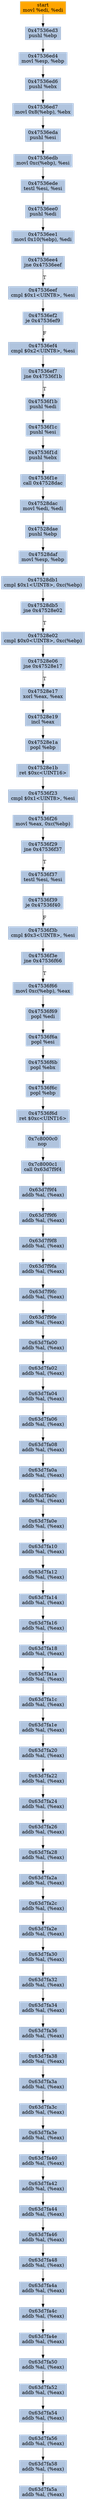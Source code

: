digraph G {
node[shape=rectangle,style=filled,fillcolor=lightsteelblue,color=lightsteelblue]
bgcolor="transparent"
a0x47536ed1movl_edi_edi[label="start\nmovl %edi, %edi",color="lightgrey",fillcolor="orange"];
a0x47536ed3pushl_ebp[label="0x47536ed3\npushl %ebp"];
a0x47536ed4movl_esp_ebp[label="0x47536ed4\nmovl %esp, %ebp"];
a0x47536ed6pushl_ebx[label="0x47536ed6\npushl %ebx"];
a0x47536ed7movl_0x8ebp__ebx[label="0x47536ed7\nmovl 0x8(%ebp), %ebx"];
a0x47536edapushl_esi[label="0x47536eda\npushl %esi"];
a0x47536edbmovl_0xcebp__esi[label="0x47536edb\nmovl 0xc(%ebp), %esi"];
a0x47536edetestl_esi_esi[label="0x47536ede\ntestl %esi, %esi"];
a0x47536ee0pushl_edi[label="0x47536ee0\npushl %edi"];
a0x47536ee1movl_0x10ebp__edi[label="0x47536ee1\nmovl 0x10(%ebp), %edi"];
a0x47536ee4jne_0x47536eef[label="0x47536ee4\njne 0x47536eef"];
a0x47536eefcmpl_0x1UINT8_esi[label="0x47536eef\ncmpl $0x1<UINT8>, %esi"];
a0x47536ef2je_0x47536ef9[label="0x47536ef2\nje 0x47536ef9"];
a0x47536ef4cmpl_0x2UINT8_esi[label="0x47536ef4\ncmpl $0x2<UINT8>, %esi"];
a0x47536ef7jne_0x47536f1b[label="0x47536ef7\njne 0x47536f1b"];
a0x47536f1bpushl_edi[label="0x47536f1b\npushl %edi"];
a0x47536f1cpushl_esi[label="0x47536f1c\npushl %esi"];
a0x47536f1dpushl_ebx[label="0x47536f1d\npushl %ebx"];
a0x47536f1ecall_0x47528dac[label="0x47536f1e\ncall 0x47528dac"];
a0x47528dacmovl_edi_edi[label="0x47528dac\nmovl %edi, %edi"];
a0x47528daepushl_ebp[label="0x47528dae\npushl %ebp"];
a0x47528dafmovl_esp_ebp[label="0x47528daf\nmovl %esp, %ebp"];
a0x47528db1cmpl_0x1UINT8_0xcebp_[label="0x47528db1\ncmpl $0x1<UINT8>, 0xc(%ebp)"];
a0x47528db5jne_0x47528e02[label="0x47528db5\njne 0x47528e02"];
a0x47528e02cmpl_0x0UINT8_0xcebp_[label="0x47528e02\ncmpl $0x0<UINT8>, 0xc(%ebp)"];
a0x47528e06jne_0x47528e17[label="0x47528e06\njne 0x47528e17"];
a0x47528e17xorl_eax_eax[label="0x47528e17\nxorl %eax, %eax"];
a0x47528e19incl_eax[label="0x47528e19\nincl %eax"];
a0x47528e1apopl_ebp[label="0x47528e1a\npopl %ebp"];
a0x47528e1bret_0xcUINT16[label="0x47528e1b\nret $0xc<UINT16>"];
a0x47536f23cmpl_0x1UINT8_esi[label="0x47536f23\ncmpl $0x1<UINT8>, %esi"];
a0x47536f26movl_eax_0xcebp_[label="0x47536f26\nmovl %eax, 0xc(%ebp)"];
a0x47536f29jne_0x47536f37[label="0x47536f29\njne 0x47536f37"];
a0x47536f37testl_esi_esi[label="0x47536f37\ntestl %esi, %esi"];
a0x47536f39je_0x47536f40[label="0x47536f39\nje 0x47536f40"];
a0x47536f3bcmpl_0x3UINT8_esi[label="0x47536f3b\ncmpl $0x3<UINT8>, %esi"];
a0x47536f3ejne_0x47536f66[label="0x47536f3e\njne 0x47536f66"];
a0x47536f66movl_0xcebp__eax[label="0x47536f66\nmovl 0xc(%ebp), %eax"];
a0x47536f69popl_edi[label="0x47536f69\npopl %edi"];
a0x47536f6apopl_esi[label="0x47536f6a\npopl %esi"];
a0x47536f6bpopl_ebx[label="0x47536f6b\npopl %ebx"];
a0x47536f6cpopl_ebp[label="0x47536f6c\npopl %ebp"];
a0x47536f6dret_0xcUINT16[label="0x47536f6d\nret $0xc<UINT16>"];
a0x7c8000c0nop_[label="0x7c8000c0\nnop "];
a0x7c8000c1call_0x63d7f9f4[label="0x7c8000c1\ncall 0x63d7f9f4"];
a0x63d7f9f4addb_al_eax_[label="0x63d7f9f4\naddb %al, (%eax)"];
a0x63d7f9f6addb_al_eax_[label="0x63d7f9f6\naddb %al, (%eax)"];
a0x63d7f9f8addb_al_eax_[label="0x63d7f9f8\naddb %al, (%eax)"];
a0x63d7f9faaddb_al_eax_[label="0x63d7f9fa\naddb %al, (%eax)"];
a0x63d7f9fcaddb_al_eax_[label="0x63d7f9fc\naddb %al, (%eax)"];
a0x63d7f9feaddb_al_eax_[label="0x63d7f9fe\naddb %al, (%eax)"];
a0x63d7fa00addb_al_eax_[label="0x63d7fa00\naddb %al, (%eax)"];
a0x63d7fa02addb_al_eax_[label="0x63d7fa02\naddb %al, (%eax)"];
a0x63d7fa04addb_al_eax_[label="0x63d7fa04\naddb %al, (%eax)"];
a0x63d7fa06addb_al_eax_[label="0x63d7fa06\naddb %al, (%eax)"];
a0x63d7fa08addb_al_eax_[label="0x63d7fa08\naddb %al, (%eax)"];
a0x63d7fa0aaddb_al_eax_[label="0x63d7fa0a\naddb %al, (%eax)"];
a0x63d7fa0caddb_al_eax_[label="0x63d7fa0c\naddb %al, (%eax)"];
a0x63d7fa0eaddb_al_eax_[label="0x63d7fa0e\naddb %al, (%eax)"];
a0x63d7fa10addb_al_eax_[label="0x63d7fa10\naddb %al, (%eax)"];
a0x63d7fa12addb_al_eax_[label="0x63d7fa12\naddb %al, (%eax)"];
a0x63d7fa14addb_al_eax_[label="0x63d7fa14\naddb %al, (%eax)"];
a0x63d7fa16addb_al_eax_[label="0x63d7fa16\naddb %al, (%eax)"];
a0x63d7fa18addb_al_eax_[label="0x63d7fa18\naddb %al, (%eax)"];
a0x63d7fa1aaddb_al_eax_[label="0x63d7fa1a\naddb %al, (%eax)"];
a0x63d7fa1caddb_al_eax_[label="0x63d7fa1c\naddb %al, (%eax)"];
a0x63d7fa1eaddb_al_eax_[label="0x63d7fa1e\naddb %al, (%eax)"];
a0x63d7fa20addb_al_eax_[label="0x63d7fa20\naddb %al, (%eax)"];
a0x63d7fa22addb_al_eax_[label="0x63d7fa22\naddb %al, (%eax)"];
a0x63d7fa24addb_al_eax_[label="0x63d7fa24\naddb %al, (%eax)"];
a0x63d7fa26addb_al_eax_[label="0x63d7fa26\naddb %al, (%eax)"];
a0x63d7fa28addb_al_eax_[label="0x63d7fa28\naddb %al, (%eax)"];
a0x63d7fa2aaddb_al_eax_[label="0x63d7fa2a\naddb %al, (%eax)"];
a0x63d7fa2caddb_al_eax_[label="0x63d7fa2c\naddb %al, (%eax)"];
a0x63d7fa2eaddb_al_eax_[label="0x63d7fa2e\naddb %al, (%eax)"];
a0x63d7fa30addb_al_eax_[label="0x63d7fa30\naddb %al, (%eax)"];
a0x63d7fa32addb_al_eax_[label="0x63d7fa32\naddb %al, (%eax)"];
a0x63d7fa34addb_al_eax_[label="0x63d7fa34\naddb %al, (%eax)"];
a0x63d7fa36addb_al_eax_[label="0x63d7fa36\naddb %al, (%eax)"];
a0x63d7fa38addb_al_eax_[label="0x63d7fa38\naddb %al, (%eax)"];
a0x63d7fa3aaddb_al_eax_[label="0x63d7fa3a\naddb %al, (%eax)"];
a0x63d7fa3caddb_al_eax_[label="0x63d7fa3c\naddb %al, (%eax)"];
a0x63d7fa3eaddb_al_eax_[label="0x63d7fa3e\naddb %al, (%eax)"];
a0x63d7fa40addb_al_eax_[label="0x63d7fa40\naddb %al, (%eax)"];
a0x63d7fa42addb_al_eax_[label="0x63d7fa42\naddb %al, (%eax)"];
a0x63d7fa44addb_al_eax_[label="0x63d7fa44\naddb %al, (%eax)"];
a0x63d7fa46addb_al_eax_[label="0x63d7fa46\naddb %al, (%eax)"];
a0x63d7fa48addb_al_eax_[label="0x63d7fa48\naddb %al, (%eax)"];
a0x63d7fa4aaddb_al_eax_[label="0x63d7fa4a\naddb %al, (%eax)"];
a0x63d7fa4caddb_al_eax_[label="0x63d7fa4c\naddb %al, (%eax)"];
a0x63d7fa4eaddb_al_eax_[label="0x63d7fa4e\naddb %al, (%eax)"];
a0x63d7fa50addb_al_eax_[label="0x63d7fa50\naddb %al, (%eax)"];
a0x63d7fa52addb_al_eax_[label="0x63d7fa52\naddb %al, (%eax)"];
a0x63d7fa54addb_al_eax_[label="0x63d7fa54\naddb %al, (%eax)"];
a0x63d7fa56addb_al_eax_[label="0x63d7fa56\naddb %al, (%eax)"];
a0x63d7fa58addb_al_eax_[label="0x63d7fa58\naddb %al, (%eax)"];
a0x63d7fa5aaddb_al_eax_[label="0x63d7fa5a\naddb %al, (%eax)"];
a0x47536ed1movl_edi_edi -> a0x47536ed3pushl_ebp [color="#000000"];
a0x47536ed3pushl_ebp -> a0x47536ed4movl_esp_ebp [color="#000000"];
a0x47536ed4movl_esp_ebp -> a0x47536ed6pushl_ebx [color="#000000"];
a0x47536ed6pushl_ebx -> a0x47536ed7movl_0x8ebp__ebx [color="#000000"];
a0x47536ed7movl_0x8ebp__ebx -> a0x47536edapushl_esi [color="#000000"];
a0x47536edapushl_esi -> a0x47536edbmovl_0xcebp__esi [color="#000000"];
a0x47536edbmovl_0xcebp__esi -> a0x47536edetestl_esi_esi [color="#000000"];
a0x47536edetestl_esi_esi -> a0x47536ee0pushl_edi [color="#000000"];
a0x47536ee0pushl_edi -> a0x47536ee1movl_0x10ebp__edi [color="#000000"];
a0x47536ee1movl_0x10ebp__edi -> a0x47536ee4jne_0x47536eef [color="#000000"];
a0x47536ee4jne_0x47536eef -> a0x47536eefcmpl_0x1UINT8_esi [color="#000000",label="T"];
a0x47536eefcmpl_0x1UINT8_esi -> a0x47536ef2je_0x47536ef9 [color="#000000"];
a0x47536ef2je_0x47536ef9 -> a0x47536ef4cmpl_0x2UINT8_esi [color="#000000",label="F"];
a0x47536ef4cmpl_0x2UINT8_esi -> a0x47536ef7jne_0x47536f1b [color="#000000"];
a0x47536ef7jne_0x47536f1b -> a0x47536f1bpushl_edi [color="#000000",label="T"];
a0x47536f1bpushl_edi -> a0x47536f1cpushl_esi [color="#000000"];
a0x47536f1cpushl_esi -> a0x47536f1dpushl_ebx [color="#000000"];
a0x47536f1dpushl_ebx -> a0x47536f1ecall_0x47528dac [color="#000000"];
a0x47536f1ecall_0x47528dac -> a0x47528dacmovl_edi_edi [color="#000000"];
a0x47528dacmovl_edi_edi -> a0x47528daepushl_ebp [color="#000000"];
a0x47528daepushl_ebp -> a0x47528dafmovl_esp_ebp [color="#000000"];
a0x47528dafmovl_esp_ebp -> a0x47528db1cmpl_0x1UINT8_0xcebp_ [color="#000000"];
a0x47528db1cmpl_0x1UINT8_0xcebp_ -> a0x47528db5jne_0x47528e02 [color="#000000"];
a0x47528db5jne_0x47528e02 -> a0x47528e02cmpl_0x0UINT8_0xcebp_ [color="#000000",label="T"];
a0x47528e02cmpl_0x0UINT8_0xcebp_ -> a0x47528e06jne_0x47528e17 [color="#000000"];
a0x47528e06jne_0x47528e17 -> a0x47528e17xorl_eax_eax [color="#000000",label="T"];
a0x47528e17xorl_eax_eax -> a0x47528e19incl_eax [color="#000000"];
a0x47528e19incl_eax -> a0x47528e1apopl_ebp [color="#000000"];
a0x47528e1apopl_ebp -> a0x47528e1bret_0xcUINT16 [color="#000000"];
a0x47528e1bret_0xcUINT16 -> a0x47536f23cmpl_0x1UINT8_esi [color="#000000"];
a0x47536f23cmpl_0x1UINT8_esi -> a0x47536f26movl_eax_0xcebp_ [color="#000000"];
a0x47536f26movl_eax_0xcebp_ -> a0x47536f29jne_0x47536f37 [color="#000000"];
a0x47536f29jne_0x47536f37 -> a0x47536f37testl_esi_esi [color="#000000",label="T"];
a0x47536f37testl_esi_esi -> a0x47536f39je_0x47536f40 [color="#000000"];
a0x47536f39je_0x47536f40 -> a0x47536f3bcmpl_0x3UINT8_esi [color="#000000",label="F"];
a0x47536f3bcmpl_0x3UINT8_esi -> a0x47536f3ejne_0x47536f66 [color="#000000"];
a0x47536f3ejne_0x47536f66 -> a0x47536f66movl_0xcebp__eax [color="#000000",label="T"];
a0x47536f66movl_0xcebp__eax -> a0x47536f69popl_edi [color="#000000"];
a0x47536f69popl_edi -> a0x47536f6apopl_esi [color="#000000"];
a0x47536f6apopl_esi -> a0x47536f6bpopl_ebx [color="#000000"];
a0x47536f6bpopl_ebx -> a0x47536f6cpopl_ebp [color="#000000"];
a0x47536f6cpopl_ebp -> a0x47536f6dret_0xcUINT16 [color="#000000"];
a0x47536f6dret_0xcUINT16 -> a0x7c8000c0nop_ [color="#000000"];
a0x7c8000c0nop_ -> a0x7c8000c1call_0x63d7f9f4 [color="#000000"];
a0x7c8000c1call_0x63d7f9f4 -> a0x63d7f9f4addb_al_eax_ [color="#000000"];
a0x63d7f9f4addb_al_eax_ -> a0x63d7f9f6addb_al_eax_ [color="#000000"];
a0x63d7f9f6addb_al_eax_ -> a0x63d7f9f8addb_al_eax_ [color="#000000"];
a0x63d7f9f8addb_al_eax_ -> a0x63d7f9faaddb_al_eax_ [color="#000000"];
a0x63d7f9faaddb_al_eax_ -> a0x63d7f9fcaddb_al_eax_ [color="#000000"];
a0x63d7f9fcaddb_al_eax_ -> a0x63d7f9feaddb_al_eax_ [color="#000000"];
a0x63d7f9feaddb_al_eax_ -> a0x63d7fa00addb_al_eax_ [color="#000000"];
a0x63d7fa00addb_al_eax_ -> a0x63d7fa02addb_al_eax_ [color="#000000"];
a0x63d7fa02addb_al_eax_ -> a0x63d7fa04addb_al_eax_ [color="#000000"];
a0x63d7fa04addb_al_eax_ -> a0x63d7fa06addb_al_eax_ [color="#000000"];
a0x63d7fa06addb_al_eax_ -> a0x63d7fa08addb_al_eax_ [color="#000000"];
a0x63d7fa08addb_al_eax_ -> a0x63d7fa0aaddb_al_eax_ [color="#000000"];
a0x63d7fa0aaddb_al_eax_ -> a0x63d7fa0caddb_al_eax_ [color="#000000"];
a0x63d7fa0caddb_al_eax_ -> a0x63d7fa0eaddb_al_eax_ [color="#000000"];
a0x63d7fa0eaddb_al_eax_ -> a0x63d7fa10addb_al_eax_ [color="#000000"];
a0x63d7fa10addb_al_eax_ -> a0x63d7fa12addb_al_eax_ [color="#000000"];
a0x63d7fa12addb_al_eax_ -> a0x63d7fa14addb_al_eax_ [color="#000000"];
a0x63d7fa14addb_al_eax_ -> a0x63d7fa16addb_al_eax_ [color="#000000"];
a0x63d7fa16addb_al_eax_ -> a0x63d7fa18addb_al_eax_ [color="#000000"];
a0x63d7fa18addb_al_eax_ -> a0x63d7fa1aaddb_al_eax_ [color="#000000"];
a0x63d7fa1aaddb_al_eax_ -> a0x63d7fa1caddb_al_eax_ [color="#000000"];
a0x63d7fa1caddb_al_eax_ -> a0x63d7fa1eaddb_al_eax_ [color="#000000"];
a0x63d7fa1eaddb_al_eax_ -> a0x63d7fa20addb_al_eax_ [color="#000000"];
a0x63d7fa20addb_al_eax_ -> a0x63d7fa22addb_al_eax_ [color="#000000"];
a0x63d7fa22addb_al_eax_ -> a0x63d7fa24addb_al_eax_ [color="#000000"];
a0x63d7fa24addb_al_eax_ -> a0x63d7fa26addb_al_eax_ [color="#000000"];
a0x63d7fa26addb_al_eax_ -> a0x63d7fa28addb_al_eax_ [color="#000000"];
a0x63d7fa28addb_al_eax_ -> a0x63d7fa2aaddb_al_eax_ [color="#000000"];
a0x63d7fa2aaddb_al_eax_ -> a0x63d7fa2caddb_al_eax_ [color="#000000"];
a0x63d7fa2caddb_al_eax_ -> a0x63d7fa2eaddb_al_eax_ [color="#000000"];
a0x63d7fa2eaddb_al_eax_ -> a0x63d7fa30addb_al_eax_ [color="#000000"];
a0x63d7fa30addb_al_eax_ -> a0x63d7fa32addb_al_eax_ [color="#000000"];
a0x63d7fa32addb_al_eax_ -> a0x63d7fa34addb_al_eax_ [color="#000000"];
a0x63d7fa34addb_al_eax_ -> a0x63d7fa36addb_al_eax_ [color="#000000"];
a0x63d7fa36addb_al_eax_ -> a0x63d7fa38addb_al_eax_ [color="#000000"];
a0x63d7fa38addb_al_eax_ -> a0x63d7fa3aaddb_al_eax_ [color="#000000"];
a0x63d7fa3aaddb_al_eax_ -> a0x63d7fa3caddb_al_eax_ [color="#000000"];
a0x63d7fa3caddb_al_eax_ -> a0x63d7fa3eaddb_al_eax_ [color="#000000"];
a0x63d7fa3eaddb_al_eax_ -> a0x63d7fa40addb_al_eax_ [color="#000000"];
a0x63d7fa40addb_al_eax_ -> a0x63d7fa42addb_al_eax_ [color="#000000"];
a0x63d7fa42addb_al_eax_ -> a0x63d7fa44addb_al_eax_ [color="#000000"];
a0x63d7fa44addb_al_eax_ -> a0x63d7fa46addb_al_eax_ [color="#000000"];
a0x63d7fa46addb_al_eax_ -> a0x63d7fa48addb_al_eax_ [color="#000000"];
a0x63d7fa48addb_al_eax_ -> a0x63d7fa4aaddb_al_eax_ [color="#000000"];
a0x63d7fa4aaddb_al_eax_ -> a0x63d7fa4caddb_al_eax_ [color="#000000"];
a0x63d7fa4caddb_al_eax_ -> a0x63d7fa4eaddb_al_eax_ [color="#000000"];
a0x63d7fa4eaddb_al_eax_ -> a0x63d7fa50addb_al_eax_ [color="#000000"];
a0x63d7fa50addb_al_eax_ -> a0x63d7fa52addb_al_eax_ [color="#000000"];
a0x63d7fa52addb_al_eax_ -> a0x63d7fa54addb_al_eax_ [color="#000000"];
a0x63d7fa54addb_al_eax_ -> a0x63d7fa56addb_al_eax_ [color="#000000"];
a0x63d7fa56addb_al_eax_ -> a0x63d7fa58addb_al_eax_ [color="#000000"];
a0x63d7fa58addb_al_eax_ -> a0x63d7fa5aaddb_al_eax_ [color="#000000"];
}
